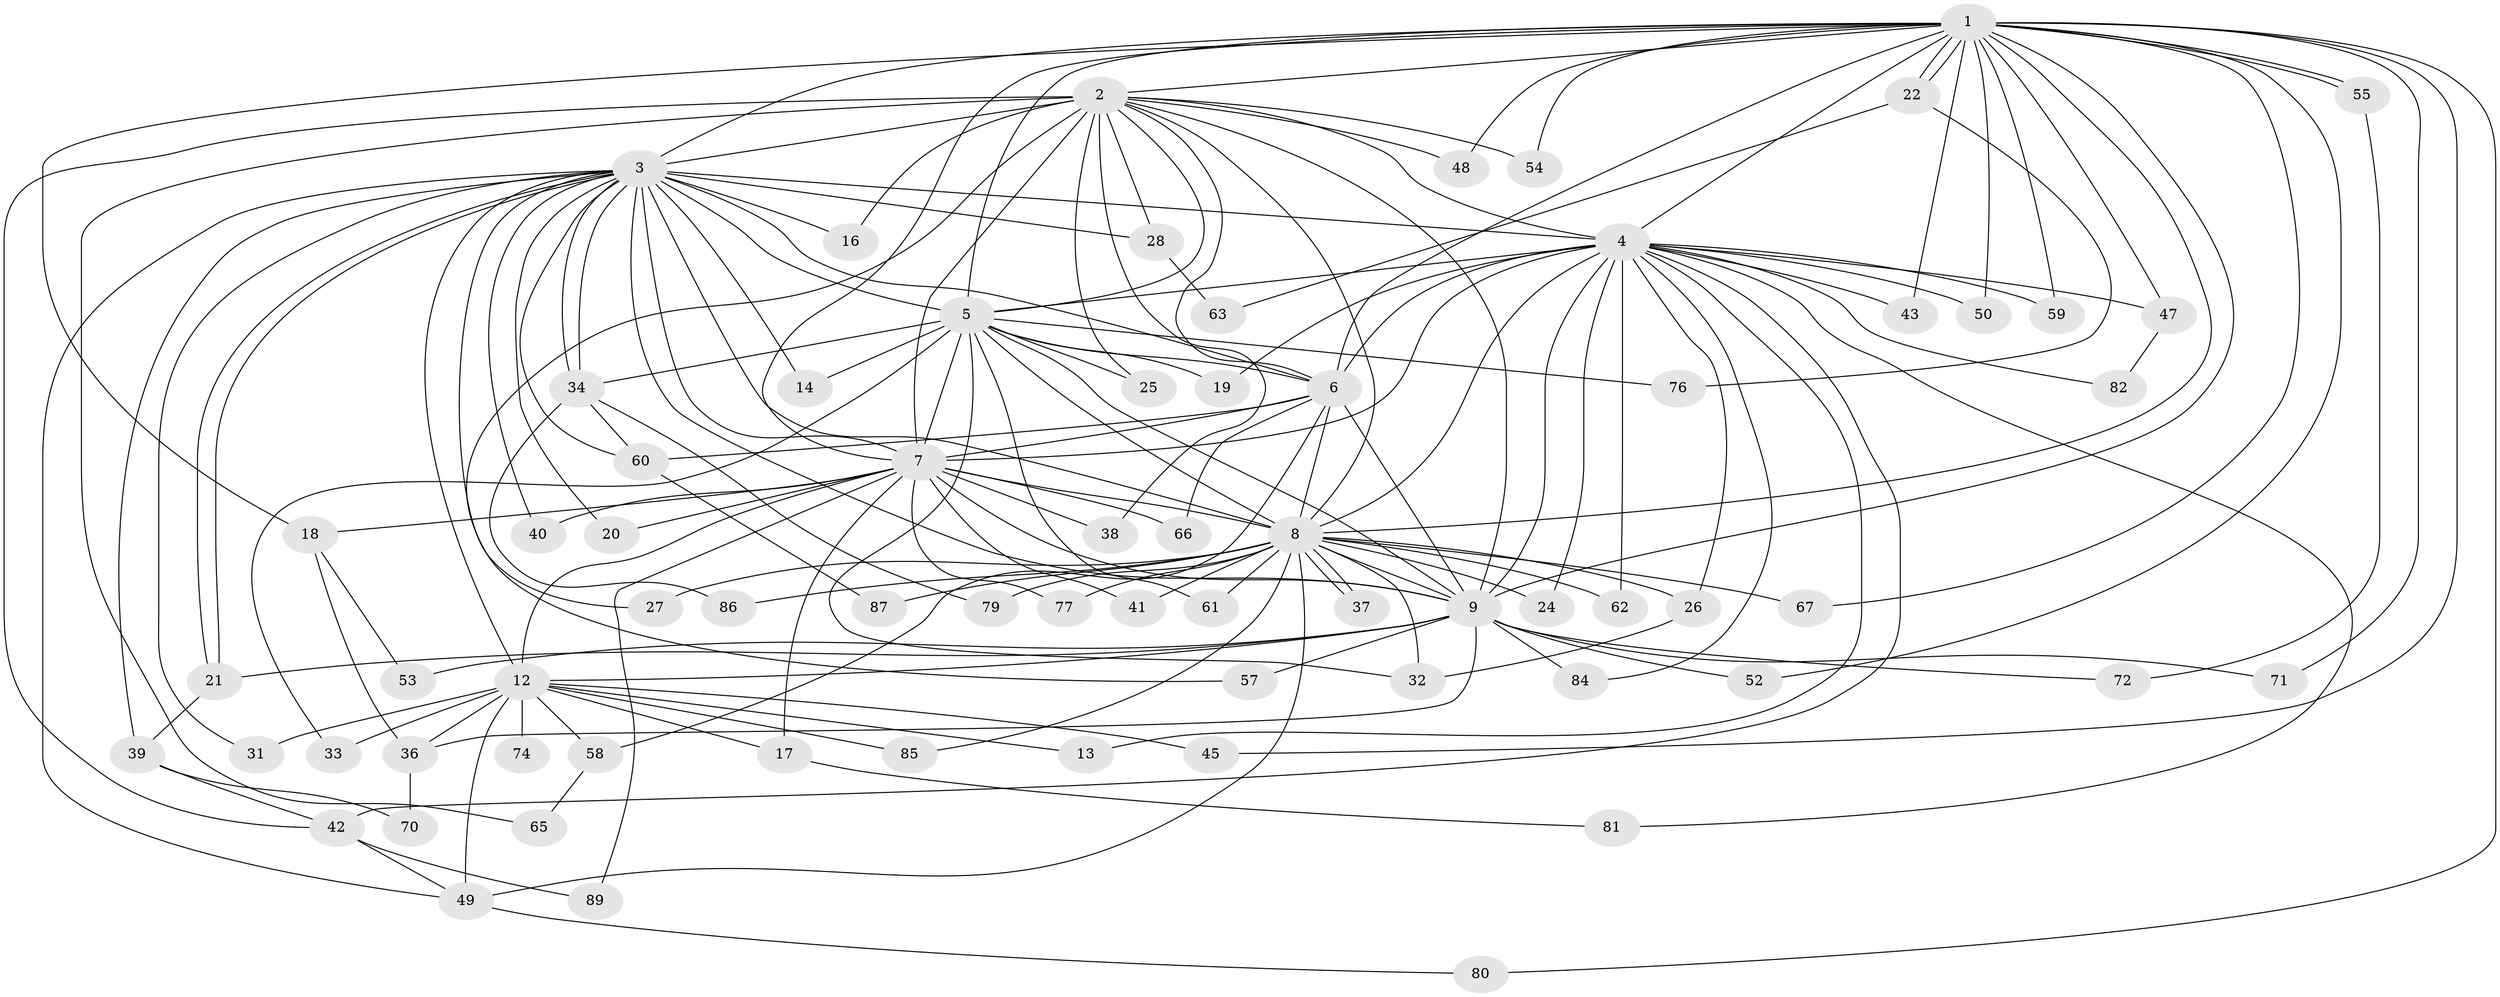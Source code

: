// original degree distribution, {23: 0.011235955056179775, 19: 0.011235955056179775, 27: 0.011235955056179775, 25: 0.011235955056179775, 17: 0.011235955056179775, 12: 0.011235955056179775, 15: 0.02247191011235955, 26: 0.011235955056179775, 13: 0.011235955056179775, 6: 0.011235955056179775, 9: 0.011235955056179775, 2: 0.5842696629213483, 3: 0.15730337078651685, 4: 0.07865168539325842, 7: 0.011235955056179775, 8: 0.011235955056179775, 5: 0.02247191011235955}
// Generated by graph-tools (version 1.1) at 2025/11/02/27/25 16:11:03]
// undirected, 70 vertices, 166 edges
graph export_dot {
graph [start="1"]
  node [color=gray90,style=filled];
  1 [super="+30"];
  2 [super="+29"];
  3 [super="+68"];
  4 [super="+75"];
  5 [super="+15"];
  6;
  7 [super="+10"];
  8 [super="+78"];
  9 [super="+11"];
  12 [super="+23"];
  13;
  14;
  16;
  17;
  18;
  19;
  20;
  21 [super="+46"];
  22;
  24;
  25;
  26;
  27;
  28;
  31;
  32 [super="+64"];
  33;
  34 [super="+35"];
  36 [super="+44"];
  37;
  38;
  39;
  40;
  41;
  42 [super="+83"];
  43 [super="+56"];
  45 [super="+88"];
  47 [super="+69"];
  48;
  49 [super="+51"];
  50;
  52;
  53;
  54;
  55;
  57;
  58;
  59;
  60 [super="+73"];
  61;
  62;
  63;
  65;
  66;
  67;
  70;
  71;
  72;
  74;
  76;
  77;
  79;
  80;
  81;
  82;
  84;
  85;
  86;
  87;
  89;
  1 -- 2;
  1 -- 3;
  1 -- 4 [weight=2];
  1 -- 5;
  1 -- 6;
  1 -- 7 [weight=2];
  1 -- 8;
  1 -- 9;
  1 -- 18;
  1 -- 22;
  1 -- 22;
  1 -- 48;
  1 -- 50;
  1 -- 54;
  1 -- 55;
  1 -- 55;
  1 -- 67;
  1 -- 80;
  1 -- 71;
  1 -- 43 [weight=2];
  1 -- 45 [weight=2];
  1 -- 47 [weight=2];
  1 -- 52;
  1 -- 59;
  2 -- 3 [weight=2];
  2 -- 4;
  2 -- 5;
  2 -- 6;
  2 -- 7 [weight=2];
  2 -- 8;
  2 -- 9;
  2 -- 16;
  2 -- 25;
  2 -- 28;
  2 -- 38;
  2 -- 42;
  2 -- 48;
  2 -- 54;
  2 -- 57;
  2 -- 65;
  3 -- 4 [weight=2];
  3 -- 5 [weight=2];
  3 -- 6;
  3 -- 7 [weight=2];
  3 -- 8;
  3 -- 9;
  3 -- 14;
  3 -- 16;
  3 -- 20;
  3 -- 21;
  3 -- 21;
  3 -- 27;
  3 -- 28;
  3 -- 31;
  3 -- 34;
  3 -- 34;
  3 -- 39;
  3 -- 40;
  3 -- 60;
  3 -- 12;
  3 -- 49;
  4 -- 5;
  4 -- 6;
  4 -- 7 [weight=2];
  4 -- 8;
  4 -- 9 [weight=2];
  4 -- 13;
  4 -- 19;
  4 -- 24;
  4 -- 26;
  4 -- 42;
  4 -- 43;
  4 -- 47;
  4 -- 50;
  4 -- 59;
  4 -- 62;
  4 -- 81;
  4 -- 82;
  4 -- 84;
  5 -- 6;
  5 -- 7 [weight=2];
  5 -- 8;
  5 -- 9;
  5 -- 14;
  5 -- 19;
  5 -- 25;
  5 -- 32;
  5 -- 61;
  5 -- 76;
  5 -- 33;
  5 -- 34;
  6 -- 7 [weight=2];
  6 -- 8;
  6 -- 9;
  6 -- 58;
  6 -- 60;
  6 -- 66;
  7 -- 8 [weight=2];
  7 -- 9 [weight=2];
  7 -- 12;
  7 -- 20;
  7 -- 40;
  7 -- 41;
  7 -- 66;
  7 -- 77;
  7 -- 38;
  7 -- 17;
  7 -- 18;
  7 -- 89;
  8 -- 9;
  8 -- 24 [weight=2];
  8 -- 26;
  8 -- 27;
  8 -- 32;
  8 -- 37;
  8 -- 37;
  8 -- 41;
  8 -- 61;
  8 -- 62;
  8 -- 67;
  8 -- 77;
  8 -- 79;
  8 -- 85;
  8 -- 86;
  8 -- 87;
  8 -- 49;
  9 -- 52;
  9 -- 53;
  9 -- 57;
  9 -- 84;
  9 -- 36;
  9 -- 71;
  9 -- 72;
  9 -- 12;
  9 -- 21;
  12 -- 13;
  12 -- 17;
  12 -- 36;
  12 -- 49;
  12 -- 58;
  12 -- 74 [weight=2];
  12 -- 33;
  12 -- 85;
  12 -- 45;
  12 -- 31;
  17 -- 81;
  18 -- 53;
  18 -- 36;
  21 -- 39;
  22 -- 63;
  22 -- 76;
  26 -- 32;
  28 -- 63;
  34 -- 86;
  34 -- 60;
  34 -- 79;
  36 -- 70;
  39 -- 70;
  39 -- 42;
  42 -- 49;
  42 -- 89;
  47 -- 82;
  49 -- 80;
  55 -- 72;
  58 -- 65;
  60 -- 87;
}
